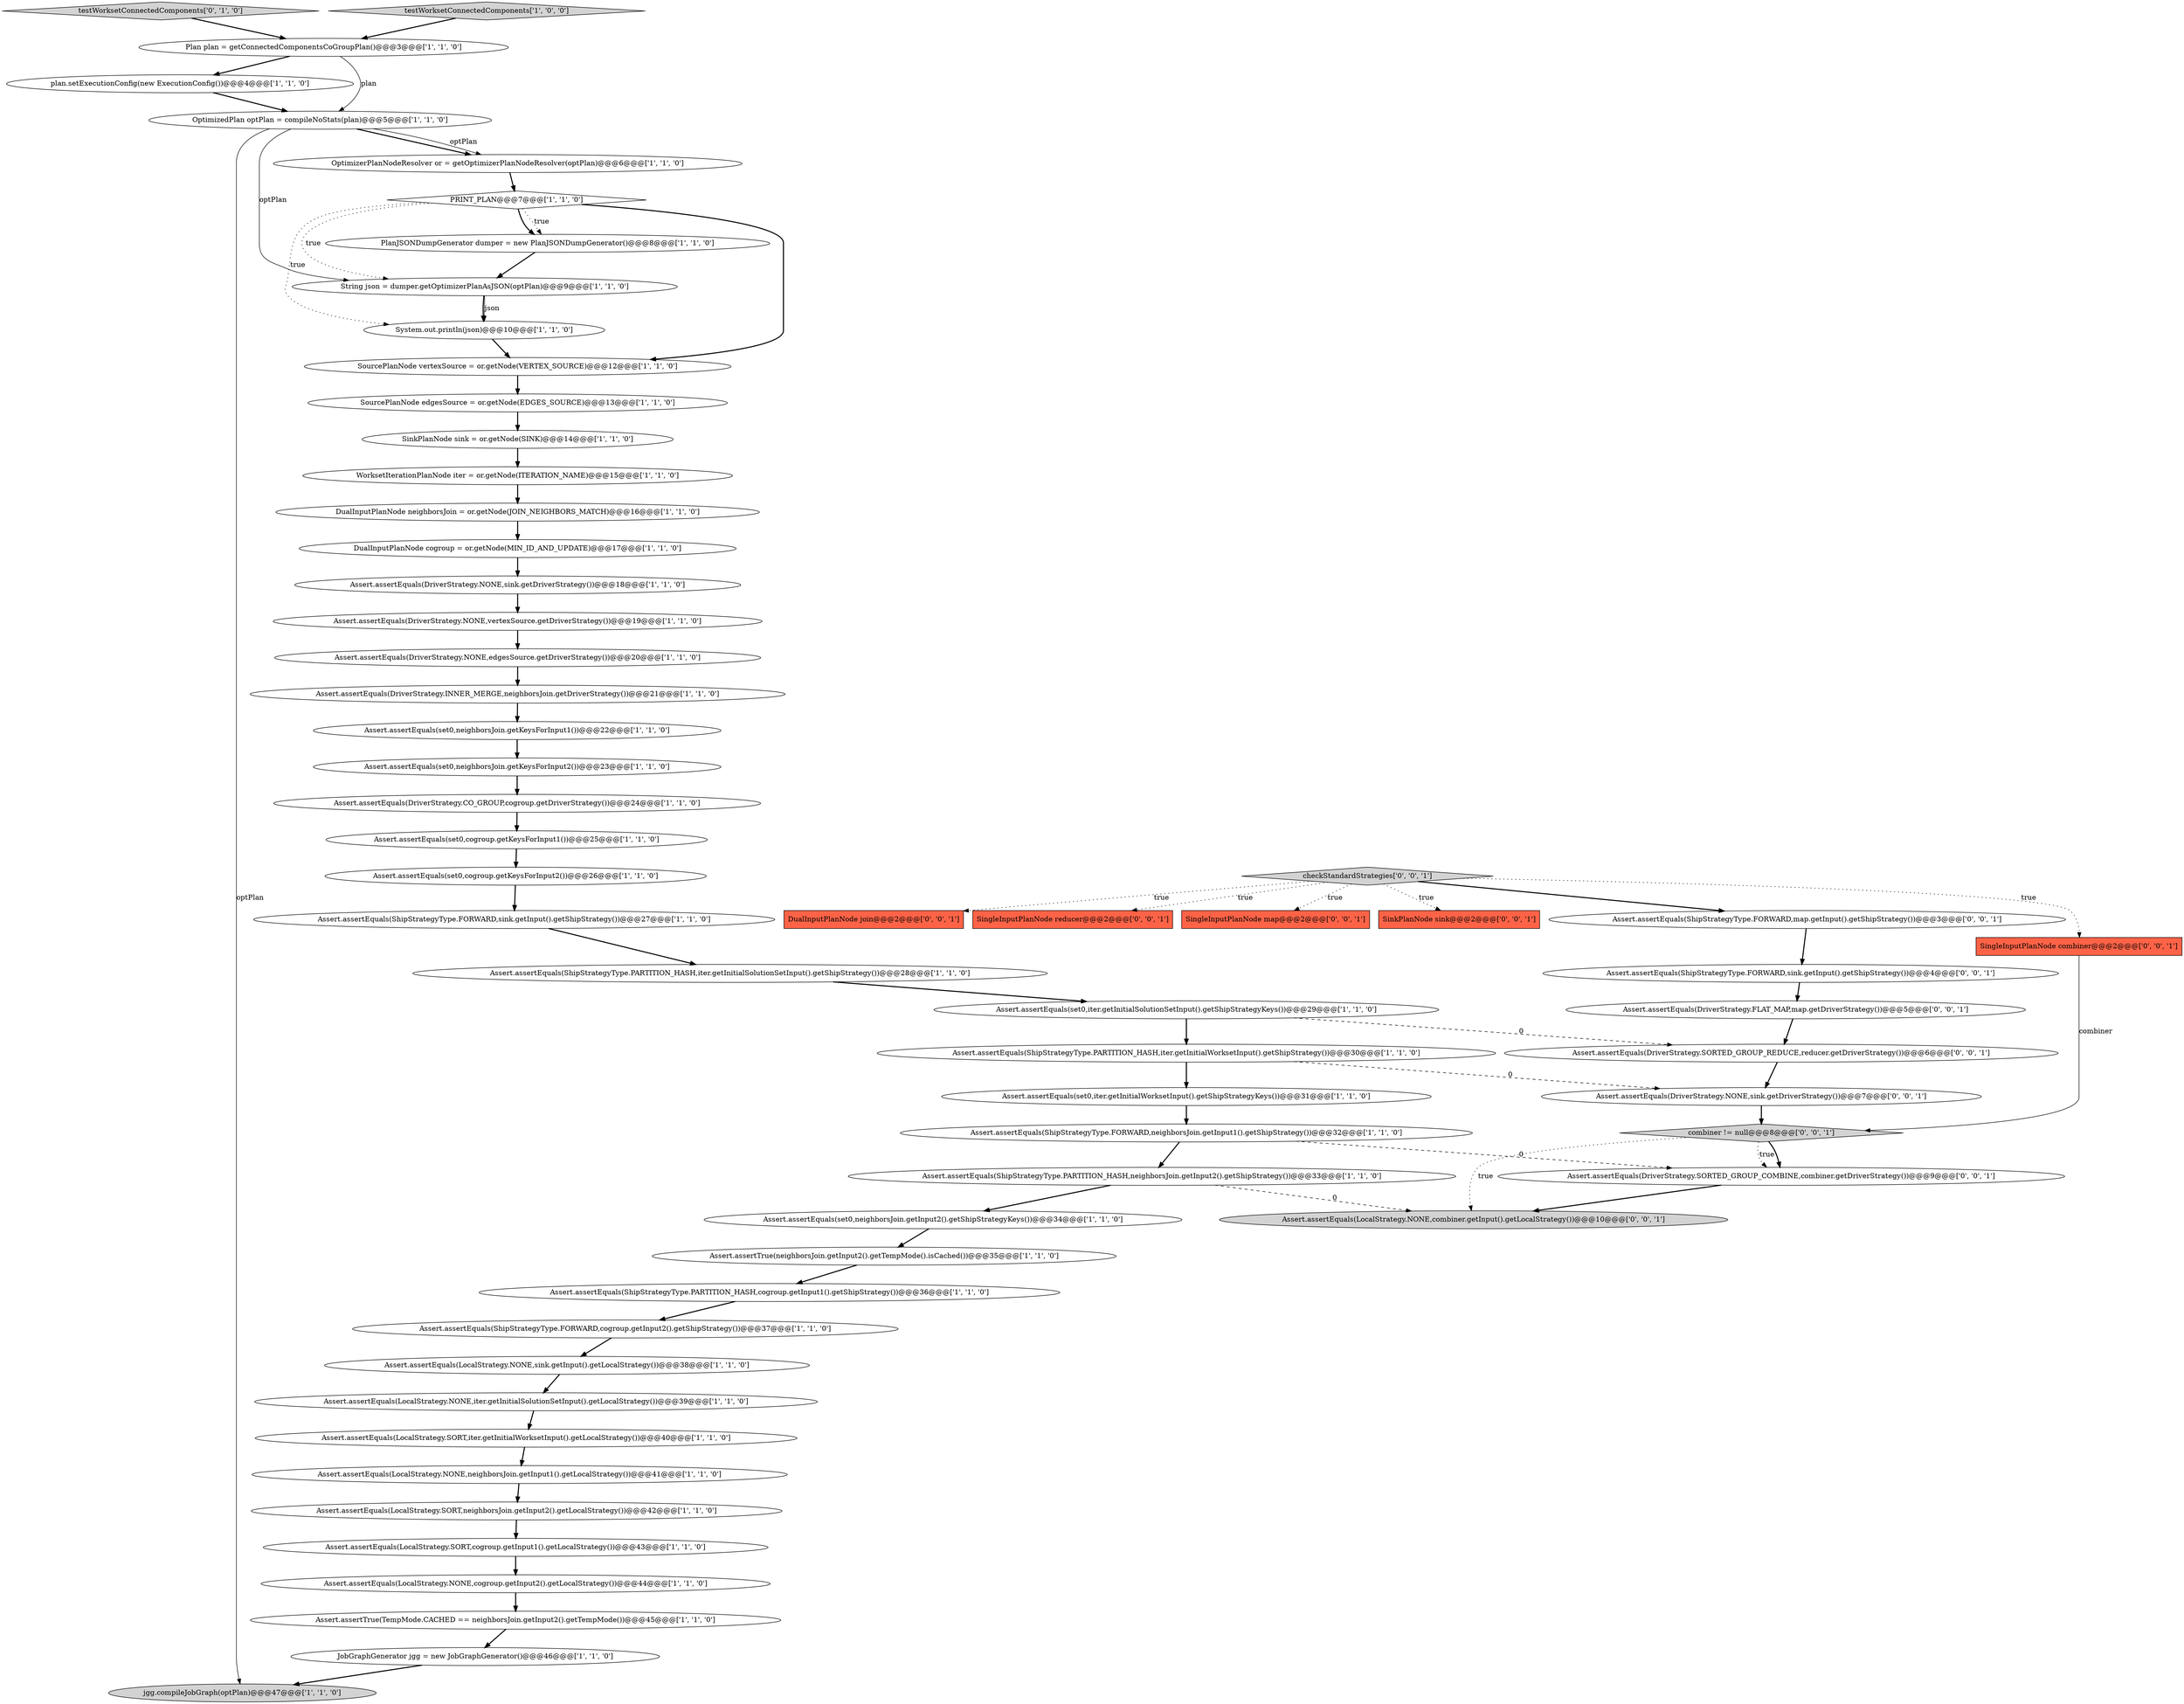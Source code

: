 digraph {
9 [style = filled, label = "Assert.assertEquals(DriverStrategy.INNER_MERGE,neighborsJoin.getDriverStrategy())@@@21@@@['1', '1', '0']", fillcolor = white, shape = ellipse image = "AAA0AAABBB1BBB"];
23 [style = filled, label = "Assert.assertEquals(LocalStrategy.SORT,cogroup.getInput1().getLocalStrategy())@@@43@@@['1', '1', '0']", fillcolor = white, shape = ellipse image = "AAA0AAABBB1BBB"];
11 [style = filled, label = "Assert.assertEquals(set0,cogroup.getKeysForInput2())@@@26@@@['1', '1', '0']", fillcolor = white, shape = ellipse image = "AAA0AAABBB1BBB"];
29 [style = filled, label = "plan.setExecutionConfig(new ExecutionConfig())@@@4@@@['1', '1', '0']", fillcolor = white, shape = ellipse image = "AAA0AAABBB1BBB"];
36 [style = filled, label = "Assert.assertEquals(ShipStrategyType.PARTITION_HASH,neighborsJoin.getInput2().getShipStrategy())@@@33@@@['1', '1', '0']", fillcolor = white, shape = ellipse image = "AAA0AAABBB1BBB"];
48 [style = filled, label = "Assert.assertEquals(DriverStrategy.SORTED_GROUP_COMBINE,combiner.getDriverStrategy())@@@9@@@['0', '0', '1']", fillcolor = white, shape = ellipse image = "AAA0AAABBB3BBB"];
1 [style = filled, label = "Assert.assertEquals(set0,iter.getInitialWorksetInput().getShipStrategyKeys())@@@31@@@['1', '1', '0']", fillcolor = white, shape = ellipse image = "AAA0AAABBB1BBB"];
40 [style = filled, label = "PRINT_PLAN@@@7@@@['1', '1', '0']", fillcolor = white, shape = diamond image = "AAA0AAABBB1BBB"];
7 [style = filled, label = "Assert.assertEquals(DriverStrategy.NONE,edgesSource.getDriverStrategy())@@@20@@@['1', '1', '0']", fillcolor = white, shape = ellipse image = "AAA0AAABBB1BBB"];
45 [style = filled, label = "testWorksetConnectedComponents['0', '1', '0']", fillcolor = lightgray, shape = diamond image = "AAA0AAABBB2BBB"];
54 [style = filled, label = "Assert.assertEquals(DriverStrategy.FLAT_MAP,map.getDriverStrategy())@@@5@@@['0', '0', '1']", fillcolor = white, shape = ellipse image = "AAA0AAABBB3BBB"];
8 [style = filled, label = "OptimizedPlan optPlan = compileNoStats(plan)@@@5@@@['1', '1', '0']", fillcolor = white, shape = ellipse image = "AAA0AAABBB1BBB"];
19 [style = filled, label = "SourcePlanNode edgesSource = or.getNode(EDGES_SOURCE)@@@13@@@['1', '1', '0']", fillcolor = white, shape = ellipse image = "AAA0AAABBB1BBB"];
42 [style = filled, label = "Assert.assertEquals(set0,neighborsJoin.getKeysForInput1())@@@22@@@['1', '1', '0']", fillcolor = white, shape = ellipse image = "AAA0AAABBB1BBB"];
13 [style = filled, label = "Assert.assertEquals(LocalStrategy.NONE,neighborsJoin.getInput1().getLocalStrategy())@@@41@@@['1', '1', '0']", fillcolor = white, shape = ellipse image = "AAA0AAABBB1BBB"];
52 [style = filled, label = "DualInputPlanNode join@@@2@@@['0', '0', '1']", fillcolor = tomato, shape = box image = "AAA0AAABBB3BBB"];
31 [style = filled, label = "Assert.assertEquals(ShipStrategyType.PARTITION_HASH,cogroup.getInput1().getShipStrategy())@@@36@@@['1', '1', '0']", fillcolor = white, shape = ellipse image = "AAA0AAABBB1BBB"];
47 [style = filled, label = "SingleInputPlanNode reducer@@@2@@@['0', '0', '1']", fillcolor = tomato, shape = box image = "AAA0AAABBB3BBB"];
32 [style = filled, label = "Assert.assertEquals(set0,iter.getInitialSolutionSetInput().getShipStrategyKeys())@@@29@@@['1', '1', '0']", fillcolor = white, shape = ellipse image = "AAA0AAABBB1BBB"];
5 [style = filled, label = "Assert.assertEquals(set0,neighborsJoin.getInput2().getShipStrategyKeys())@@@34@@@['1', '1', '0']", fillcolor = white, shape = ellipse image = "AAA0AAABBB1BBB"];
27 [style = filled, label = "Assert.assertEquals(DriverStrategy.NONE,sink.getDriverStrategy())@@@18@@@['1', '1', '0']", fillcolor = white, shape = ellipse image = "AAA0AAABBB1BBB"];
17 [style = filled, label = "System.out.println(json)@@@10@@@['1', '1', '0']", fillcolor = white, shape = ellipse image = "AAA0AAABBB1BBB"];
46 [style = filled, label = "Assert.assertEquals(LocalStrategy.NONE,combiner.getInput().getLocalStrategy())@@@10@@@['0', '0', '1']", fillcolor = lightgray, shape = ellipse image = "AAA0AAABBB3BBB"];
28 [style = filled, label = "Assert.assertEquals(LocalStrategy.NONE,cogroup.getInput2().getLocalStrategy())@@@44@@@['1', '1', '0']", fillcolor = white, shape = ellipse image = "AAA0AAABBB1BBB"];
14 [style = filled, label = "Assert.assertEquals(DriverStrategy.CO_GROUP,cogroup.getDriverStrategy())@@@24@@@['1', '1', '0']", fillcolor = white, shape = ellipse image = "AAA0AAABBB1BBB"];
26 [style = filled, label = "testWorksetConnectedComponents['1', '0', '0']", fillcolor = lightgray, shape = diamond image = "AAA0AAABBB1BBB"];
4 [style = filled, label = "Assert.assertTrue(TempMode.CACHED == neighborsJoin.getInput2().getTempMode())@@@45@@@['1', '1', '0']", fillcolor = white, shape = ellipse image = "AAA0AAABBB1BBB"];
18 [style = filled, label = "Assert.assertEquals(LocalStrategy.SORT,iter.getInitialWorksetInput().getLocalStrategy())@@@40@@@['1', '1', '0']", fillcolor = white, shape = ellipse image = "AAA0AAABBB1BBB"];
38 [style = filled, label = "PlanJSONDumpGenerator dumper = new PlanJSONDumpGenerator()@@@8@@@['1', '1', '0']", fillcolor = white, shape = ellipse image = "AAA0AAABBB1BBB"];
51 [style = filled, label = "Assert.assertEquals(DriverStrategy.SORTED_GROUP_REDUCE,reducer.getDriverStrategy())@@@6@@@['0', '0', '1']", fillcolor = white, shape = ellipse image = "AAA0AAABBB3BBB"];
2 [style = filled, label = "Assert.assertEquals(set0,neighborsJoin.getKeysForInput2())@@@23@@@['1', '1', '0']", fillcolor = white, shape = ellipse image = "AAA0AAABBB1BBB"];
49 [style = filled, label = "Assert.assertEquals(ShipStrategyType.FORWARD,sink.getInput().getShipStrategy())@@@4@@@['0', '0', '1']", fillcolor = white, shape = ellipse image = "AAA0AAABBB3BBB"];
6 [style = filled, label = "Assert.assertEquals(ShipStrategyType.FORWARD,cogroup.getInput2().getShipStrategy())@@@37@@@['1', '1', '0']", fillcolor = white, shape = ellipse image = "AAA0AAABBB1BBB"];
24 [style = filled, label = "DualInputPlanNode neighborsJoin = or.getNode(JOIN_NEIGHBORS_MATCH)@@@16@@@['1', '1', '0']", fillcolor = white, shape = ellipse image = "AAA0AAABBB1BBB"];
0 [style = filled, label = "Assert.assertEquals(ShipStrategyType.PARTITION_HASH,iter.getInitialSolutionSetInput().getShipStrategy())@@@28@@@['1', '1', '0']", fillcolor = white, shape = ellipse image = "AAA0AAABBB1BBB"];
55 [style = filled, label = "SingleInputPlanNode map@@@2@@@['0', '0', '1']", fillcolor = tomato, shape = box image = "AAA0AAABBB3BBB"];
37 [style = filled, label = "Assert.assertEquals(ShipStrategyType.FORWARD,sink.getInput().getShipStrategy())@@@27@@@['1', '1', '0']", fillcolor = white, shape = ellipse image = "AAA0AAABBB1BBB"];
22 [style = filled, label = "Assert.assertTrue(neighborsJoin.getInput2().getTempMode().isCached())@@@35@@@['1', '1', '0']", fillcolor = white, shape = ellipse image = "AAA0AAABBB1BBB"];
56 [style = filled, label = "Assert.assertEquals(DriverStrategy.NONE,sink.getDriverStrategy())@@@7@@@['0', '0', '1']", fillcolor = white, shape = ellipse image = "AAA0AAABBB3BBB"];
53 [style = filled, label = "SingleInputPlanNode combiner@@@2@@@['0', '0', '1']", fillcolor = tomato, shape = box image = "AAA0AAABBB3BBB"];
20 [style = filled, label = "JobGraphGenerator jgg = new JobGraphGenerator()@@@46@@@['1', '1', '0']", fillcolor = white, shape = ellipse image = "AAA0AAABBB1BBB"];
10 [style = filled, label = "Assert.assertEquals(LocalStrategy.SORT,neighborsJoin.getInput2().getLocalStrategy())@@@42@@@['1', '1', '0']", fillcolor = white, shape = ellipse image = "AAA0AAABBB1BBB"];
33 [style = filled, label = "WorksetIterationPlanNode iter = or.getNode(ITERATION_NAME)@@@15@@@['1', '1', '0']", fillcolor = white, shape = ellipse image = "AAA0AAABBB1BBB"];
39 [style = filled, label = "Assert.assertEquals(DriverStrategy.NONE,vertexSource.getDriverStrategy())@@@19@@@['1', '1', '0']", fillcolor = white, shape = ellipse image = "AAA0AAABBB1BBB"];
16 [style = filled, label = "Assert.assertEquals(ShipStrategyType.PARTITION_HASH,iter.getInitialWorksetInput().getShipStrategy())@@@30@@@['1', '1', '0']", fillcolor = white, shape = ellipse image = "AAA0AAABBB1BBB"];
50 [style = filled, label = "combiner != null@@@8@@@['0', '0', '1']", fillcolor = lightgray, shape = diamond image = "AAA0AAABBB3BBB"];
41 [style = filled, label = "Assert.assertEquals(ShipStrategyType.FORWARD,neighborsJoin.getInput1().getShipStrategy())@@@32@@@['1', '1', '0']", fillcolor = white, shape = ellipse image = "AAA0AAABBB1BBB"];
35 [style = filled, label = "SourcePlanNode vertexSource = or.getNode(VERTEX_SOURCE)@@@12@@@['1', '1', '0']", fillcolor = white, shape = ellipse image = "AAA0AAABBB1BBB"];
34 [style = filled, label = "SinkPlanNode sink = or.getNode(SINK)@@@14@@@['1', '1', '0']", fillcolor = white, shape = ellipse image = "AAA0AAABBB1BBB"];
15 [style = filled, label = "Plan plan = getConnectedComponentsCoGroupPlan()@@@3@@@['1', '1', '0']", fillcolor = white, shape = ellipse image = "AAA0AAABBB1BBB"];
43 [style = filled, label = "OptimizerPlanNodeResolver or = getOptimizerPlanNodeResolver(optPlan)@@@6@@@['1', '1', '0']", fillcolor = white, shape = ellipse image = "AAA0AAABBB1BBB"];
59 [style = filled, label = "checkStandardStrategies['0', '0', '1']", fillcolor = lightgray, shape = diamond image = "AAA0AAABBB3BBB"];
21 [style = filled, label = "DualInputPlanNode cogroup = or.getNode(MIN_ID_AND_UPDATE)@@@17@@@['1', '1', '0']", fillcolor = white, shape = ellipse image = "AAA0AAABBB1BBB"];
3 [style = filled, label = "Assert.assertEquals(LocalStrategy.NONE,sink.getInput().getLocalStrategy())@@@38@@@['1', '1', '0']", fillcolor = white, shape = ellipse image = "AAA0AAABBB1BBB"];
57 [style = filled, label = "Assert.assertEquals(ShipStrategyType.FORWARD,map.getInput().getShipStrategy())@@@3@@@['0', '0', '1']", fillcolor = white, shape = ellipse image = "AAA0AAABBB3BBB"];
12 [style = filled, label = "Assert.assertEquals(set0,cogroup.getKeysForInput1())@@@25@@@['1', '1', '0']", fillcolor = white, shape = ellipse image = "AAA0AAABBB1BBB"];
30 [style = filled, label = "jgg.compileJobGraph(optPlan)@@@47@@@['1', '1', '0']", fillcolor = lightgray, shape = ellipse image = "AAA0AAABBB1BBB"];
44 [style = filled, label = "String json = dumper.getOptimizerPlanAsJSON(optPlan)@@@9@@@['1', '1', '0']", fillcolor = white, shape = ellipse image = "AAA0AAABBB1BBB"];
58 [style = filled, label = "SinkPlanNode sink@@@2@@@['0', '0', '1']", fillcolor = tomato, shape = box image = "AAA0AAABBB3BBB"];
25 [style = filled, label = "Assert.assertEquals(LocalStrategy.NONE,iter.getInitialSolutionSetInput().getLocalStrategy())@@@39@@@['1', '1', '0']", fillcolor = white, shape = ellipse image = "AAA0AAABBB1BBB"];
40->38 [style = bold, label=""];
17->35 [style = bold, label=""];
15->29 [style = bold, label=""];
24->21 [style = bold, label=""];
50->48 [style = dotted, label="true"];
27->39 [style = bold, label=""];
44->17 [style = solid, label="json"];
40->44 [style = dotted, label="true"];
59->47 [style = dotted, label="true"];
59->53 [style = dotted, label="true"];
29->8 [style = bold, label=""];
9->42 [style = bold, label=""];
0->32 [style = bold, label=""];
10->23 [style = bold, label=""];
32->51 [style = dashed, label="0"];
7->9 [style = bold, label=""];
59->55 [style = dotted, label="true"];
18->13 [style = bold, label=""];
41->48 [style = dashed, label="0"];
50->48 [style = bold, label=""];
34->33 [style = bold, label=""];
14->12 [style = bold, label=""];
36->5 [style = bold, label=""];
22->31 [style = bold, label=""];
41->36 [style = bold, label=""];
25->18 [style = bold, label=""];
1->41 [style = bold, label=""];
44->17 [style = bold, label=""];
49->54 [style = bold, label=""];
19->34 [style = bold, label=""];
4->20 [style = bold, label=""];
59->52 [style = dotted, label="true"];
16->56 [style = dashed, label="0"];
40->17 [style = dotted, label="true"];
28->4 [style = bold, label=""];
37->0 [style = bold, label=""];
59->58 [style = dotted, label="true"];
39->7 [style = bold, label=""];
26->15 [style = bold, label=""];
42->2 [style = bold, label=""];
38->44 [style = bold, label=""];
16->1 [style = bold, label=""];
31->6 [style = bold, label=""];
20->30 [style = bold, label=""];
57->49 [style = bold, label=""];
43->40 [style = bold, label=""];
6->3 [style = bold, label=""];
3->25 [style = bold, label=""];
48->46 [style = bold, label=""];
15->8 [style = solid, label="plan"];
36->46 [style = dashed, label="0"];
5->22 [style = bold, label=""];
21->27 [style = bold, label=""];
32->16 [style = bold, label=""];
40->38 [style = dotted, label="true"];
2->14 [style = bold, label=""];
12->11 [style = bold, label=""];
11->37 [style = bold, label=""];
23->28 [style = bold, label=""];
8->30 [style = solid, label="optPlan"];
54->51 [style = bold, label=""];
51->56 [style = bold, label=""];
50->46 [style = dotted, label="true"];
40->35 [style = bold, label=""];
8->43 [style = bold, label=""];
13->10 [style = bold, label=""];
35->19 [style = bold, label=""];
33->24 [style = bold, label=""];
8->43 [style = solid, label="optPlan"];
8->44 [style = solid, label="optPlan"];
59->57 [style = bold, label=""];
45->15 [style = bold, label=""];
53->50 [style = solid, label="combiner"];
56->50 [style = bold, label=""];
}
